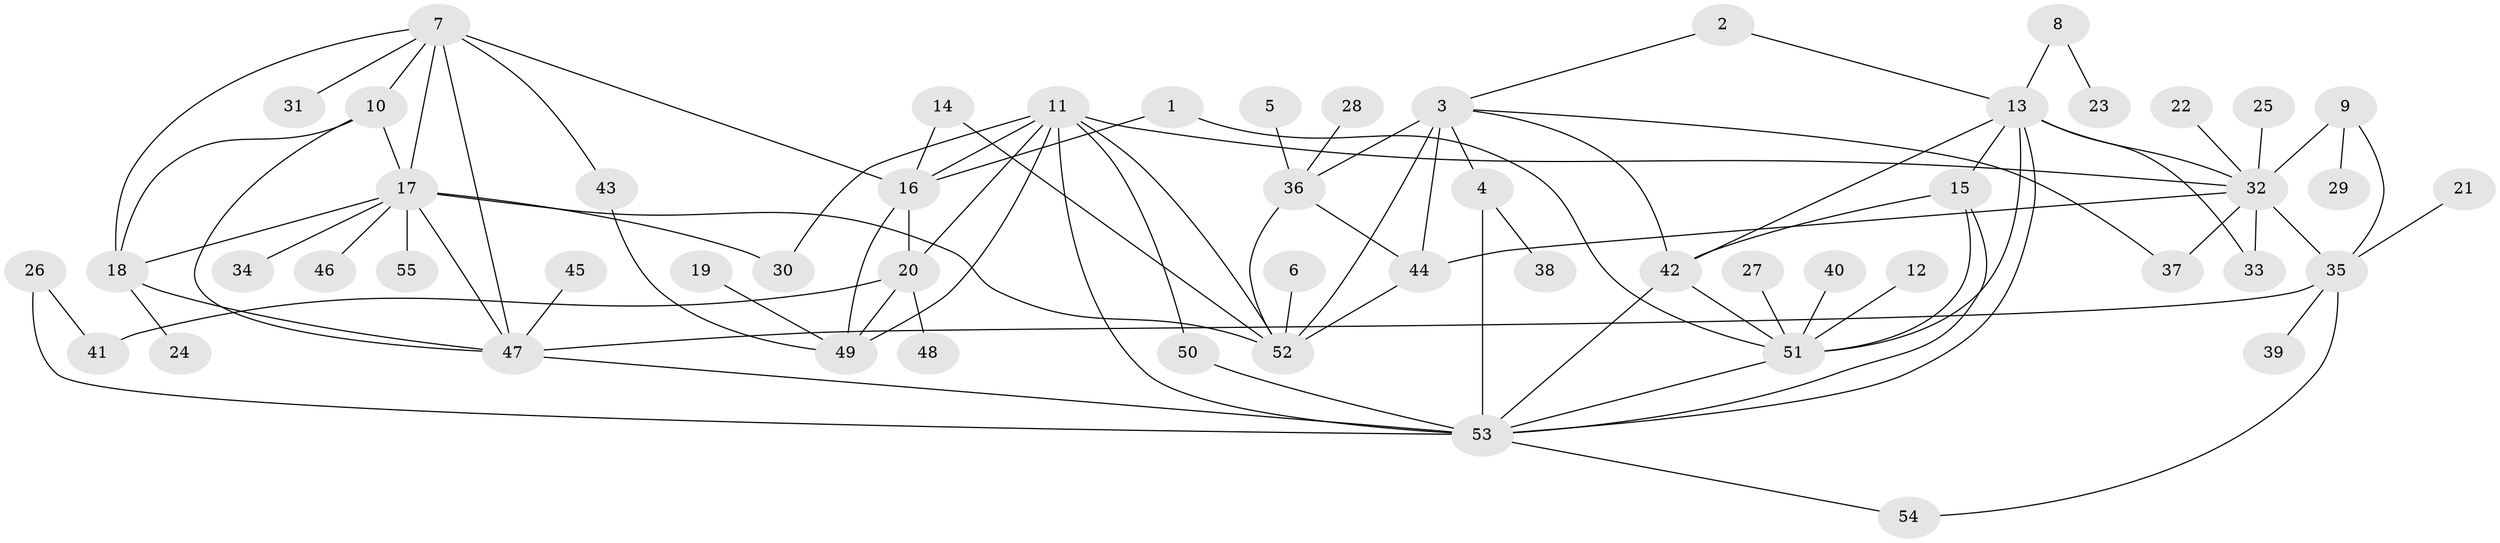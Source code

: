 // original degree distribution, {10: 0.02727272727272727, 7: 0.05454545454545454, 12: 0.00909090909090909, 9: 0.05454545454545454, 5: 0.02727272727272727, 4: 0.01818181818181818, 11: 0.00909090909090909, 8: 0.02727272727272727, 6: 0.00909090909090909, 1: 0.5727272727272728, 2: 0.12727272727272726, 3: 0.06363636363636363}
// Generated by graph-tools (version 1.1) at 2025/02/03/09/25 03:02:45]
// undirected, 55 vertices, 90 edges
graph export_dot {
graph [start="1"]
  node [color=gray90,style=filled];
  1;
  2;
  3;
  4;
  5;
  6;
  7;
  8;
  9;
  10;
  11;
  12;
  13;
  14;
  15;
  16;
  17;
  18;
  19;
  20;
  21;
  22;
  23;
  24;
  25;
  26;
  27;
  28;
  29;
  30;
  31;
  32;
  33;
  34;
  35;
  36;
  37;
  38;
  39;
  40;
  41;
  42;
  43;
  44;
  45;
  46;
  47;
  48;
  49;
  50;
  51;
  52;
  53;
  54;
  55;
  1 -- 16 [weight=1.0];
  1 -- 51 [weight=1.0];
  2 -- 3 [weight=1.0];
  2 -- 13 [weight=1.0];
  3 -- 4 [weight=1.0];
  3 -- 36 [weight=1.0];
  3 -- 37 [weight=1.0];
  3 -- 42 [weight=1.0];
  3 -- 44 [weight=2.0];
  3 -- 52 [weight=1.0];
  4 -- 38 [weight=1.0];
  4 -- 53 [weight=1.0];
  5 -- 36 [weight=1.0];
  6 -- 52 [weight=1.0];
  7 -- 10 [weight=1.0];
  7 -- 16 [weight=1.0];
  7 -- 17 [weight=1.0];
  7 -- 18 [weight=1.0];
  7 -- 31 [weight=1.0];
  7 -- 43 [weight=1.0];
  7 -- 47 [weight=1.0];
  8 -- 13 [weight=1.0];
  8 -- 23 [weight=1.0];
  9 -- 29 [weight=1.0];
  9 -- 32 [weight=2.0];
  9 -- 35 [weight=2.0];
  10 -- 17 [weight=1.0];
  10 -- 18 [weight=1.0];
  10 -- 47 [weight=1.0];
  11 -- 16 [weight=2.0];
  11 -- 20 [weight=2.0];
  11 -- 30 [weight=1.0];
  11 -- 32 [weight=1.0];
  11 -- 49 [weight=2.0];
  11 -- 50 [weight=1.0];
  11 -- 52 [weight=1.0];
  11 -- 53 [weight=2.0];
  12 -- 51 [weight=1.0];
  13 -- 15 [weight=1.0];
  13 -- 32 [weight=1.0];
  13 -- 33 [weight=1.0];
  13 -- 42 [weight=1.0];
  13 -- 51 [weight=1.0];
  13 -- 53 [weight=1.0];
  14 -- 16 [weight=1.0];
  14 -- 52 [weight=1.0];
  15 -- 42 [weight=1.0];
  15 -- 51 [weight=1.0];
  15 -- 53 [weight=1.0];
  16 -- 20 [weight=1.0];
  16 -- 49 [weight=1.0];
  17 -- 18 [weight=1.0];
  17 -- 30 [weight=1.0];
  17 -- 34 [weight=1.0];
  17 -- 46 [weight=1.0];
  17 -- 47 [weight=1.0];
  17 -- 52 [weight=1.0];
  17 -- 55 [weight=1.0];
  18 -- 24 [weight=1.0];
  18 -- 47 [weight=1.0];
  19 -- 49 [weight=1.0];
  20 -- 41 [weight=1.0];
  20 -- 48 [weight=1.0];
  20 -- 49 [weight=1.0];
  21 -- 35 [weight=1.0];
  22 -- 32 [weight=1.0];
  25 -- 32 [weight=1.0];
  26 -- 41 [weight=1.0];
  26 -- 53 [weight=1.0];
  27 -- 51 [weight=1.0];
  28 -- 36 [weight=1.0];
  32 -- 33 [weight=1.0];
  32 -- 35 [weight=4.0];
  32 -- 37 [weight=1.0];
  32 -- 44 [weight=1.0];
  35 -- 39 [weight=1.0];
  35 -- 47 [weight=1.0];
  35 -- 54 [weight=1.0];
  36 -- 44 [weight=2.0];
  36 -- 52 [weight=1.0];
  40 -- 51 [weight=1.0];
  42 -- 51 [weight=1.0];
  42 -- 53 [weight=1.0];
  43 -- 49 [weight=1.0];
  44 -- 52 [weight=2.0];
  45 -- 47 [weight=1.0];
  47 -- 53 [weight=1.0];
  50 -- 53 [weight=1.0];
  51 -- 53 [weight=1.0];
  53 -- 54 [weight=1.0];
}
